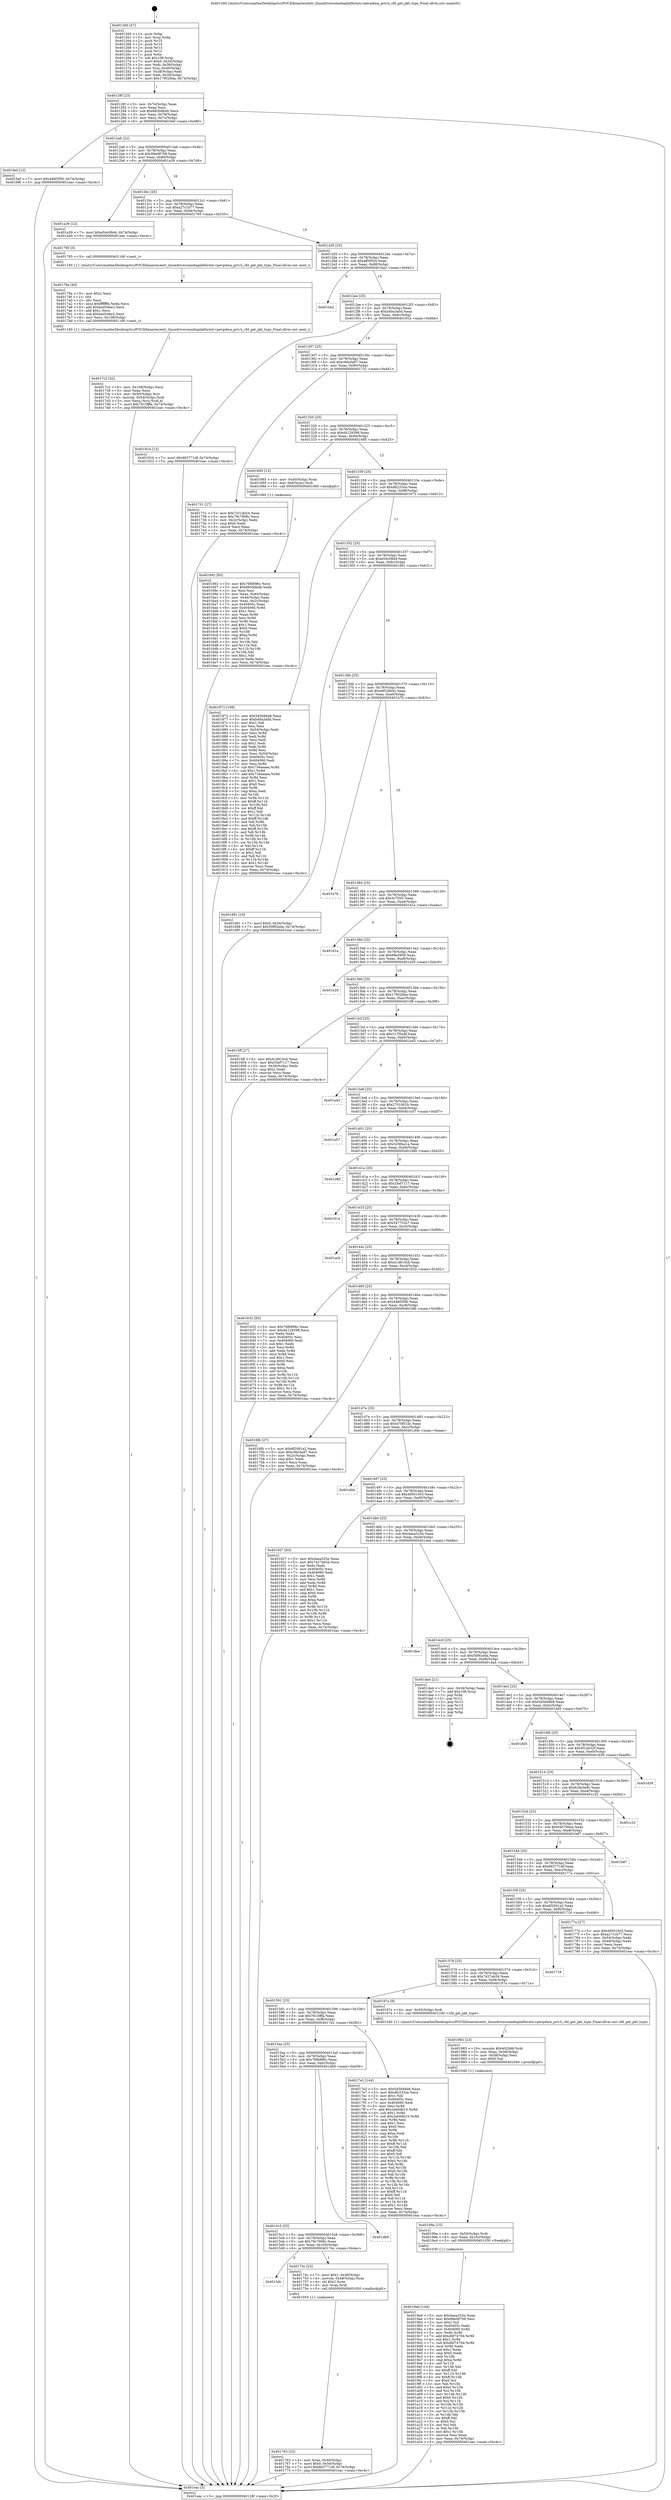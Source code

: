 digraph "0x401260" {
  label = "0x401260 (/mnt/c/Users/mathe/Desktop/tcc/POCII/binaries/extr_linuxdriversmediaplatformti-vpevpdma_priv.h_cfd_get_pkt_type_Final-ollvm.out::main(0))"
  labelloc = "t"
  node[shape=record]

  Entry [label="",width=0.3,height=0.3,shape=circle,fillcolor=black,style=filled]
  "0x40128f" [label="{
     0x40128f [23]\l
     | [instrs]\l
     &nbsp;&nbsp;0x40128f \<+3\>: mov -0x74(%rbp),%eax\l
     &nbsp;&nbsp;0x401292 \<+2\>: mov %eax,%ecx\l
     &nbsp;&nbsp;0x401294 \<+6\>: sub $0x8830db4b,%ecx\l
     &nbsp;&nbsp;0x40129a \<+3\>: mov %eax,-0x78(%rbp)\l
     &nbsp;&nbsp;0x40129d \<+3\>: mov %ecx,-0x7c(%rbp)\l
     &nbsp;&nbsp;0x4012a0 \<+6\>: je 00000000004016ef \<main+0x48f\>\l
  }"]
  "0x4016ef" [label="{
     0x4016ef [12]\l
     | [instrs]\l
     &nbsp;&nbsp;0x4016ef \<+7\>: movl $0x446f3f56,-0x74(%rbp)\l
     &nbsp;&nbsp;0x4016f6 \<+5\>: jmp 0000000000401eac \<main+0xc4c\>\l
  }"]
  "0x4012a6" [label="{
     0x4012a6 [22]\l
     | [instrs]\l
     &nbsp;&nbsp;0x4012a6 \<+5\>: jmp 00000000004012ab \<main+0x4b\>\l
     &nbsp;&nbsp;0x4012ab \<+3\>: mov -0x78(%rbp),%eax\l
     &nbsp;&nbsp;0x4012ae \<+5\>: sub $0x99e08709,%eax\l
     &nbsp;&nbsp;0x4012b3 \<+3\>: mov %eax,-0x80(%rbp)\l
     &nbsp;&nbsp;0x4012b6 \<+6\>: je 0000000000401a39 \<main+0x7d9\>\l
  }"]
  Exit [label="",width=0.3,height=0.3,shape=circle,fillcolor=black,style=filled,peripheries=2]
  "0x401a39" [label="{
     0x401a39 [12]\l
     | [instrs]\l
     &nbsp;&nbsp;0x401a39 \<+7\>: movl $0xe54c08d4,-0x74(%rbp)\l
     &nbsp;&nbsp;0x401a40 \<+5\>: jmp 0000000000401eac \<main+0xc4c\>\l
  }"]
  "0x4012bc" [label="{
     0x4012bc [25]\l
     | [instrs]\l
     &nbsp;&nbsp;0x4012bc \<+5\>: jmp 00000000004012c1 \<main+0x61\>\l
     &nbsp;&nbsp;0x4012c1 \<+3\>: mov -0x78(%rbp),%eax\l
     &nbsp;&nbsp;0x4012c4 \<+5\>: sub $0xa27c1b77,%eax\l
     &nbsp;&nbsp;0x4012c9 \<+6\>: mov %eax,-0x84(%rbp)\l
     &nbsp;&nbsp;0x4012cf \<+6\>: je 0000000000401795 \<main+0x535\>\l
  }"]
  "0x4019a9" [label="{
     0x4019a9 [144]\l
     | [instrs]\l
     &nbsp;&nbsp;0x4019a9 \<+5\>: mov $0x4aea325e,%eax\l
     &nbsp;&nbsp;0x4019ae \<+5\>: mov $0x99e08709,%esi\l
     &nbsp;&nbsp;0x4019b3 \<+2\>: mov $0x1,%cl\l
     &nbsp;&nbsp;0x4019b5 \<+7\>: mov 0x40405c,%edx\l
     &nbsp;&nbsp;0x4019bc \<+8\>: mov 0x404060,%r8d\l
     &nbsp;&nbsp;0x4019c4 \<+3\>: mov %edx,%r9d\l
     &nbsp;&nbsp;0x4019c7 \<+7\>: add $0xdbf7470d,%r9d\l
     &nbsp;&nbsp;0x4019ce \<+4\>: sub $0x1,%r9d\l
     &nbsp;&nbsp;0x4019d2 \<+7\>: sub $0xdbf7470d,%r9d\l
     &nbsp;&nbsp;0x4019d9 \<+4\>: imul %r9d,%edx\l
     &nbsp;&nbsp;0x4019dd \<+3\>: and $0x1,%edx\l
     &nbsp;&nbsp;0x4019e0 \<+3\>: cmp $0x0,%edx\l
     &nbsp;&nbsp;0x4019e3 \<+4\>: sete %r10b\l
     &nbsp;&nbsp;0x4019e7 \<+4\>: cmp $0xa,%r8d\l
     &nbsp;&nbsp;0x4019eb \<+4\>: setl %r11b\l
     &nbsp;&nbsp;0x4019ef \<+3\>: mov %r10b,%bl\l
     &nbsp;&nbsp;0x4019f2 \<+3\>: xor $0xff,%bl\l
     &nbsp;&nbsp;0x4019f5 \<+3\>: mov %r11b,%r14b\l
     &nbsp;&nbsp;0x4019f8 \<+4\>: xor $0xff,%r14b\l
     &nbsp;&nbsp;0x4019fc \<+3\>: xor $0x0,%cl\l
     &nbsp;&nbsp;0x4019ff \<+3\>: mov %bl,%r15b\l
     &nbsp;&nbsp;0x401a02 \<+4\>: and $0x0,%r15b\l
     &nbsp;&nbsp;0x401a06 \<+3\>: and %cl,%r10b\l
     &nbsp;&nbsp;0x401a09 \<+3\>: mov %r14b,%r12b\l
     &nbsp;&nbsp;0x401a0c \<+4\>: and $0x0,%r12b\l
     &nbsp;&nbsp;0x401a10 \<+3\>: and %cl,%r11b\l
     &nbsp;&nbsp;0x401a13 \<+3\>: or %r10b,%r15b\l
     &nbsp;&nbsp;0x401a16 \<+3\>: or %r11b,%r12b\l
     &nbsp;&nbsp;0x401a19 \<+3\>: xor %r12b,%r15b\l
     &nbsp;&nbsp;0x401a1c \<+3\>: or %r14b,%bl\l
     &nbsp;&nbsp;0x401a1f \<+3\>: xor $0xff,%bl\l
     &nbsp;&nbsp;0x401a22 \<+3\>: or $0x0,%cl\l
     &nbsp;&nbsp;0x401a25 \<+2\>: and %cl,%bl\l
     &nbsp;&nbsp;0x401a27 \<+3\>: or %bl,%r15b\l
     &nbsp;&nbsp;0x401a2a \<+4\>: test $0x1,%r15b\l
     &nbsp;&nbsp;0x401a2e \<+3\>: cmovne %esi,%eax\l
     &nbsp;&nbsp;0x401a31 \<+3\>: mov %eax,-0x74(%rbp)\l
     &nbsp;&nbsp;0x401a34 \<+5\>: jmp 0000000000401eac \<main+0xc4c\>\l
  }"]
  "0x401795" [label="{
     0x401795 [5]\l
     | [instrs]\l
     &nbsp;&nbsp;0x401795 \<+5\>: call 0000000000401160 \<next_i\>\l
     | [calls]\l
     &nbsp;&nbsp;0x401160 \{1\} (/mnt/c/Users/mathe/Desktop/tcc/POCII/binaries/extr_linuxdriversmediaplatformti-vpevpdma_priv.h_cfd_get_pkt_type_Final-ollvm.out::next_i)\l
  }"]
  "0x4012d5" [label="{
     0x4012d5 [25]\l
     | [instrs]\l
     &nbsp;&nbsp;0x4012d5 \<+5\>: jmp 00000000004012da \<main+0x7a\>\l
     &nbsp;&nbsp;0x4012da \<+3\>: mov -0x78(%rbp),%eax\l
     &nbsp;&nbsp;0x4012dd \<+5\>: sub $0xaff3f554,%eax\l
     &nbsp;&nbsp;0x4012e2 \<+6\>: mov %eax,-0x88(%rbp)\l
     &nbsp;&nbsp;0x4012e8 \<+6\>: je 0000000000401ba2 \<main+0x942\>\l
  }"]
  "0x40199a" [label="{
     0x40199a [15]\l
     | [instrs]\l
     &nbsp;&nbsp;0x40199a \<+4\>: mov -0x50(%rbp),%rdi\l
     &nbsp;&nbsp;0x40199e \<+6\>: mov %eax,-0x10c(%rbp)\l
     &nbsp;&nbsp;0x4019a4 \<+5\>: call 0000000000401030 \<free@plt\>\l
     | [calls]\l
     &nbsp;&nbsp;0x401030 \{1\} (unknown)\l
  }"]
  "0x401ba2" [label="{
     0x401ba2\l
  }", style=dashed]
  "0x4012ee" [label="{
     0x4012ee [25]\l
     | [instrs]\l
     &nbsp;&nbsp;0x4012ee \<+5\>: jmp 00000000004012f3 \<main+0x93\>\l
     &nbsp;&nbsp;0x4012f3 \<+3\>: mov -0x78(%rbp),%eax\l
     &nbsp;&nbsp;0x4012f6 \<+5\>: sub $0xb40a3a0d,%eax\l
     &nbsp;&nbsp;0x4012fb \<+6\>: mov %eax,-0x8c(%rbp)\l
     &nbsp;&nbsp;0x401301 \<+6\>: je 000000000040191b \<main+0x6bb\>\l
  }"]
  "0x401983" [label="{
     0x401983 [23]\l
     | [instrs]\l
     &nbsp;&nbsp;0x401983 \<+10\>: movabs $0x4020d6,%rdi\l
     &nbsp;&nbsp;0x40198d \<+3\>: mov %eax,-0x58(%rbp)\l
     &nbsp;&nbsp;0x401990 \<+3\>: mov -0x58(%rbp),%esi\l
     &nbsp;&nbsp;0x401993 \<+2\>: mov $0x0,%al\l
     &nbsp;&nbsp;0x401995 \<+5\>: call 0000000000401040 \<printf@plt\>\l
     | [calls]\l
     &nbsp;&nbsp;0x401040 \{1\} (unknown)\l
  }"]
  "0x40191b" [label="{
     0x40191b [12]\l
     | [instrs]\l
     &nbsp;&nbsp;0x40191b \<+7\>: movl $0x663771df,-0x74(%rbp)\l
     &nbsp;&nbsp;0x401922 \<+5\>: jmp 0000000000401eac \<main+0xc4c\>\l
  }"]
  "0x401307" [label="{
     0x401307 [25]\l
     | [instrs]\l
     &nbsp;&nbsp;0x401307 \<+5\>: jmp 000000000040130c \<main+0xac\>\l
     &nbsp;&nbsp;0x40130c \<+3\>: mov -0x78(%rbp),%eax\l
     &nbsp;&nbsp;0x40130f \<+5\>: sub $0xc9dc0a97,%eax\l
     &nbsp;&nbsp;0x401314 \<+6\>: mov %eax,-0x90(%rbp)\l
     &nbsp;&nbsp;0x40131a \<+6\>: je 0000000000401731 \<main+0x4d1\>\l
  }"]
  "0x4017c2" [label="{
     0x4017c2 [32]\l
     | [instrs]\l
     &nbsp;&nbsp;0x4017c2 \<+6\>: mov -0x108(%rbp),%ecx\l
     &nbsp;&nbsp;0x4017c8 \<+3\>: imul %eax,%ecx\l
     &nbsp;&nbsp;0x4017cb \<+4\>: mov -0x50(%rbp),%rsi\l
     &nbsp;&nbsp;0x4017cf \<+4\>: movslq -0x54(%rbp),%rdi\l
     &nbsp;&nbsp;0x4017d3 \<+3\>: mov %ecx,(%rsi,%rdi,4)\l
     &nbsp;&nbsp;0x4017d6 \<+7\>: movl $0x7615fffa,-0x74(%rbp)\l
     &nbsp;&nbsp;0x4017dd \<+5\>: jmp 0000000000401eac \<main+0xc4c\>\l
  }"]
  "0x401731" [label="{
     0x401731 [27]\l
     | [instrs]\l
     &nbsp;&nbsp;0x401731 \<+5\>: mov $0x7c51dd24,%eax\l
     &nbsp;&nbsp;0x401736 \<+5\>: mov $0x79c7908c,%ecx\l
     &nbsp;&nbsp;0x40173b \<+3\>: mov -0x2c(%rbp),%edx\l
     &nbsp;&nbsp;0x40173e \<+3\>: cmp $0x0,%edx\l
     &nbsp;&nbsp;0x401741 \<+3\>: cmove %ecx,%eax\l
     &nbsp;&nbsp;0x401744 \<+3\>: mov %eax,-0x74(%rbp)\l
     &nbsp;&nbsp;0x401747 \<+5\>: jmp 0000000000401eac \<main+0xc4c\>\l
  }"]
  "0x401320" [label="{
     0x401320 [25]\l
     | [instrs]\l
     &nbsp;&nbsp;0x401320 \<+5\>: jmp 0000000000401325 \<main+0xc5\>\l
     &nbsp;&nbsp;0x401325 \<+3\>: mov -0x78(%rbp),%eax\l
     &nbsp;&nbsp;0x401328 \<+5\>: sub $0xd4129398,%eax\l
     &nbsp;&nbsp;0x40132d \<+6\>: mov %eax,-0x94(%rbp)\l
     &nbsp;&nbsp;0x401333 \<+6\>: je 0000000000401685 \<main+0x425\>\l
  }"]
  "0x40179a" [label="{
     0x40179a [40]\l
     | [instrs]\l
     &nbsp;&nbsp;0x40179a \<+5\>: mov $0x2,%ecx\l
     &nbsp;&nbsp;0x40179f \<+1\>: cltd\l
     &nbsp;&nbsp;0x4017a0 \<+2\>: idiv %ecx\l
     &nbsp;&nbsp;0x4017a2 \<+6\>: imul $0xfffffffe,%edx,%ecx\l
     &nbsp;&nbsp;0x4017a8 \<+6\>: add $0xbed34be2,%ecx\l
     &nbsp;&nbsp;0x4017ae \<+3\>: add $0x1,%ecx\l
     &nbsp;&nbsp;0x4017b1 \<+6\>: sub $0xbed34be2,%ecx\l
     &nbsp;&nbsp;0x4017b7 \<+6\>: mov %ecx,-0x108(%rbp)\l
     &nbsp;&nbsp;0x4017bd \<+5\>: call 0000000000401160 \<next_i\>\l
     | [calls]\l
     &nbsp;&nbsp;0x401160 \{1\} (/mnt/c/Users/mathe/Desktop/tcc/POCII/binaries/extr_linuxdriversmediaplatformti-vpevpdma_priv.h_cfd_get_pkt_type_Final-ollvm.out::next_i)\l
  }"]
  "0x401685" [label="{
     0x401685 [13]\l
     | [instrs]\l
     &nbsp;&nbsp;0x401685 \<+4\>: mov -0x40(%rbp),%rax\l
     &nbsp;&nbsp;0x401689 \<+4\>: mov 0x8(%rax),%rdi\l
     &nbsp;&nbsp;0x40168d \<+5\>: call 0000000000401060 \<atoi@plt\>\l
     | [calls]\l
     &nbsp;&nbsp;0x401060 \{1\} (unknown)\l
  }"]
  "0x401339" [label="{
     0x401339 [25]\l
     | [instrs]\l
     &nbsp;&nbsp;0x401339 \<+5\>: jmp 000000000040133e \<main+0xde\>\l
     &nbsp;&nbsp;0x40133e \<+3\>: mov -0x78(%rbp),%eax\l
     &nbsp;&nbsp;0x401341 \<+5\>: sub $0xdfc233ce,%eax\l
     &nbsp;&nbsp;0x401346 \<+6\>: mov %eax,-0x98(%rbp)\l
     &nbsp;&nbsp;0x40134c \<+6\>: je 0000000000401872 \<main+0x612\>\l
  }"]
  "0x401763" [label="{
     0x401763 [23]\l
     | [instrs]\l
     &nbsp;&nbsp;0x401763 \<+4\>: mov %rax,-0x50(%rbp)\l
     &nbsp;&nbsp;0x401767 \<+7\>: movl $0x0,-0x54(%rbp)\l
     &nbsp;&nbsp;0x40176e \<+7\>: movl $0x663771df,-0x74(%rbp)\l
     &nbsp;&nbsp;0x401775 \<+5\>: jmp 0000000000401eac \<main+0xc4c\>\l
  }"]
  "0x401872" [label="{
     0x401872 [169]\l
     | [instrs]\l
     &nbsp;&nbsp;0x401872 \<+5\>: mov $0x545b94b8,%eax\l
     &nbsp;&nbsp;0x401877 \<+5\>: mov $0xb40a3a0d,%ecx\l
     &nbsp;&nbsp;0x40187c \<+2\>: mov $0x1,%dl\l
     &nbsp;&nbsp;0x40187e \<+2\>: xor %esi,%esi\l
     &nbsp;&nbsp;0x401880 \<+3\>: mov -0x54(%rbp),%edi\l
     &nbsp;&nbsp;0x401883 \<+3\>: mov %esi,%r8d\l
     &nbsp;&nbsp;0x401886 \<+3\>: sub %edi,%r8d\l
     &nbsp;&nbsp;0x401889 \<+2\>: mov %esi,%edi\l
     &nbsp;&nbsp;0x40188b \<+3\>: sub $0x1,%edi\l
     &nbsp;&nbsp;0x40188e \<+3\>: add %edi,%r8d\l
     &nbsp;&nbsp;0x401891 \<+3\>: sub %r8d,%esi\l
     &nbsp;&nbsp;0x401894 \<+3\>: mov %esi,-0x54(%rbp)\l
     &nbsp;&nbsp;0x401897 \<+7\>: mov 0x40405c,%esi\l
     &nbsp;&nbsp;0x40189e \<+7\>: mov 0x404060,%edi\l
     &nbsp;&nbsp;0x4018a5 \<+3\>: mov %esi,%r8d\l
     &nbsp;&nbsp;0x4018a8 \<+7\>: sub $0x734eaaea,%r8d\l
     &nbsp;&nbsp;0x4018af \<+4\>: sub $0x1,%r8d\l
     &nbsp;&nbsp;0x4018b3 \<+7\>: add $0x734eaaea,%r8d\l
     &nbsp;&nbsp;0x4018ba \<+4\>: imul %r8d,%esi\l
     &nbsp;&nbsp;0x4018be \<+3\>: and $0x1,%esi\l
     &nbsp;&nbsp;0x4018c1 \<+3\>: cmp $0x0,%esi\l
     &nbsp;&nbsp;0x4018c4 \<+4\>: sete %r9b\l
     &nbsp;&nbsp;0x4018c8 \<+3\>: cmp $0xa,%edi\l
     &nbsp;&nbsp;0x4018cb \<+4\>: setl %r10b\l
     &nbsp;&nbsp;0x4018cf \<+3\>: mov %r9b,%r11b\l
     &nbsp;&nbsp;0x4018d2 \<+4\>: xor $0xff,%r11b\l
     &nbsp;&nbsp;0x4018d6 \<+3\>: mov %r10b,%bl\l
     &nbsp;&nbsp;0x4018d9 \<+3\>: xor $0xff,%bl\l
     &nbsp;&nbsp;0x4018dc \<+3\>: xor $0x1,%dl\l
     &nbsp;&nbsp;0x4018df \<+3\>: mov %r11b,%r14b\l
     &nbsp;&nbsp;0x4018e2 \<+4\>: and $0xff,%r14b\l
     &nbsp;&nbsp;0x4018e6 \<+3\>: and %dl,%r9b\l
     &nbsp;&nbsp;0x4018e9 \<+3\>: mov %bl,%r15b\l
     &nbsp;&nbsp;0x4018ec \<+4\>: and $0xff,%r15b\l
     &nbsp;&nbsp;0x4018f0 \<+3\>: and %dl,%r10b\l
     &nbsp;&nbsp;0x4018f3 \<+3\>: or %r9b,%r14b\l
     &nbsp;&nbsp;0x4018f6 \<+3\>: or %r10b,%r15b\l
     &nbsp;&nbsp;0x4018f9 \<+3\>: xor %r15b,%r14b\l
     &nbsp;&nbsp;0x4018fc \<+3\>: or %bl,%r11b\l
     &nbsp;&nbsp;0x4018ff \<+4\>: xor $0xff,%r11b\l
     &nbsp;&nbsp;0x401903 \<+3\>: or $0x1,%dl\l
     &nbsp;&nbsp;0x401906 \<+3\>: and %dl,%r11b\l
     &nbsp;&nbsp;0x401909 \<+3\>: or %r11b,%r14b\l
     &nbsp;&nbsp;0x40190c \<+4\>: test $0x1,%r14b\l
     &nbsp;&nbsp;0x401910 \<+3\>: cmovne %ecx,%eax\l
     &nbsp;&nbsp;0x401913 \<+3\>: mov %eax,-0x74(%rbp)\l
     &nbsp;&nbsp;0x401916 \<+5\>: jmp 0000000000401eac \<main+0xc4c\>\l
  }"]
  "0x401352" [label="{
     0x401352 [25]\l
     | [instrs]\l
     &nbsp;&nbsp;0x401352 \<+5\>: jmp 0000000000401357 \<main+0xf7\>\l
     &nbsp;&nbsp;0x401357 \<+3\>: mov -0x78(%rbp),%eax\l
     &nbsp;&nbsp;0x40135a \<+5\>: sub $0xe54c08d4,%eax\l
     &nbsp;&nbsp;0x40135f \<+6\>: mov %eax,-0x9c(%rbp)\l
     &nbsp;&nbsp;0x401365 \<+6\>: je 0000000000401d91 \<main+0xb31\>\l
  }"]
  "0x4015dc" [label="{
     0x4015dc\l
  }", style=dashed]
  "0x401d91" [label="{
     0x401d91 [19]\l
     | [instrs]\l
     &nbsp;&nbsp;0x401d91 \<+7\>: movl $0x0,-0x34(%rbp)\l
     &nbsp;&nbsp;0x401d98 \<+7\>: movl $0x50f92eda,-0x74(%rbp)\l
     &nbsp;&nbsp;0x401d9f \<+5\>: jmp 0000000000401eac \<main+0xc4c\>\l
  }"]
  "0x40136b" [label="{
     0x40136b [25]\l
     | [instrs]\l
     &nbsp;&nbsp;0x40136b \<+5\>: jmp 0000000000401370 \<main+0x110\>\l
     &nbsp;&nbsp;0x401370 \<+3\>: mov -0x78(%rbp),%eax\l
     &nbsp;&nbsp;0x401373 \<+5\>: sub $0xe952804c,%eax\l
     &nbsp;&nbsp;0x401378 \<+6\>: mov %eax,-0xa0(%rbp)\l
     &nbsp;&nbsp;0x40137e \<+6\>: je 0000000000401b7b \<main+0x91b\>\l
  }"]
  "0x40174c" [label="{
     0x40174c [23]\l
     | [instrs]\l
     &nbsp;&nbsp;0x40174c \<+7\>: movl $0x1,-0x48(%rbp)\l
     &nbsp;&nbsp;0x401753 \<+4\>: movslq -0x48(%rbp),%rax\l
     &nbsp;&nbsp;0x401757 \<+4\>: shl $0x2,%rax\l
     &nbsp;&nbsp;0x40175b \<+3\>: mov %rax,%rdi\l
     &nbsp;&nbsp;0x40175e \<+5\>: call 0000000000401050 \<malloc@plt\>\l
     | [calls]\l
     &nbsp;&nbsp;0x401050 \{1\} (unknown)\l
  }"]
  "0x401b7b" [label="{
     0x401b7b\l
  }", style=dashed]
  "0x401384" [label="{
     0x401384 [25]\l
     | [instrs]\l
     &nbsp;&nbsp;0x401384 \<+5\>: jmp 0000000000401389 \<main+0x129\>\l
     &nbsp;&nbsp;0x401389 \<+3\>: mov -0x78(%rbp),%eax\l
     &nbsp;&nbsp;0x40138c \<+5\>: sub $0x3c7f3f2,%eax\l
     &nbsp;&nbsp;0x401391 \<+6\>: mov %eax,-0xa4(%rbp)\l
     &nbsp;&nbsp;0x401397 \<+6\>: je 0000000000401d1a \<main+0xaba\>\l
  }"]
  "0x4015c3" [label="{
     0x4015c3 [25]\l
     | [instrs]\l
     &nbsp;&nbsp;0x4015c3 \<+5\>: jmp 00000000004015c8 \<main+0x368\>\l
     &nbsp;&nbsp;0x4015c8 \<+3\>: mov -0x78(%rbp),%eax\l
     &nbsp;&nbsp;0x4015cb \<+5\>: sub $0x79c7908c,%eax\l
     &nbsp;&nbsp;0x4015d0 \<+6\>: mov %eax,-0x100(%rbp)\l
     &nbsp;&nbsp;0x4015d6 \<+6\>: je 000000000040174c \<main+0x4ec\>\l
  }"]
  "0x401d1a" [label="{
     0x401d1a\l
  }", style=dashed]
  "0x40139d" [label="{
     0x40139d [25]\l
     | [instrs]\l
     &nbsp;&nbsp;0x40139d \<+5\>: jmp 00000000004013a2 \<main+0x142\>\l
     &nbsp;&nbsp;0x4013a2 \<+3\>: mov -0x78(%rbp),%eax\l
     &nbsp;&nbsp;0x4013a5 \<+5\>: sub $0x69e5959,%eax\l
     &nbsp;&nbsp;0x4013aa \<+6\>: mov %eax,-0xa8(%rbp)\l
     &nbsp;&nbsp;0x4013b0 \<+6\>: je 0000000000401e29 \<main+0xbc9\>\l
  }"]
  "0x401db9" [label="{
     0x401db9\l
  }", style=dashed]
  "0x401e29" [label="{
     0x401e29\l
  }", style=dashed]
  "0x4013b6" [label="{
     0x4013b6 [25]\l
     | [instrs]\l
     &nbsp;&nbsp;0x4013b6 \<+5\>: jmp 00000000004013bb \<main+0x15b\>\l
     &nbsp;&nbsp;0x4013bb \<+3\>: mov -0x78(%rbp),%eax\l
     &nbsp;&nbsp;0x4013be \<+5\>: sub $0x179526da,%eax\l
     &nbsp;&nbsp;0x4013c3 \<+6\>: mov %eax,-0xac(%rbp)\l
     &nbsp;&nbsp;0x4013c9 \<+6\>: je 00000000004015ff \<main+0x39f\>\l
  }"]
  "0x4015aa" [label="{
     0x4015aa [25]\l
     | [instrs]\l
     &nbsp;&nbsp;0x4015aa \<+5\>: jmp 00000000004015af \<main+0x34f\>\l
     &nbsp;&nbsp;0x4015af \<+3\>: mov -0x78(%rbp),%eax\l
     &nbsp;&nbsp;0x4015b2 \<+5\>: sub $0x76fb896c,%eax\l
     &nbsp;&nbsp;0x4015b7 \<+6\>: mov %eax,-0xfc(%rbp)\l
     &nbsp;&nbsp;0x4015bd \<+6\>: je 0000000000401db9 \<main+0xb59\>\l
  }"]
  "0x4015ff" [label="{
     0x4015ff [27]\l
     | [instrs]\l
     &nbsp;&nbsp;0x4015ff \<+5\>: mov $0x41d810cb,%eax\l
     &nbsp;&nbsp;0x401604 \<+5\>: mov $0x33ef7117,%ecx\l
     &nbsp;&nbsp;0x401609 \<+3\>: mov -0x30(%rbp),%edx\l
     &nbsp;&nbsp;0x40160c \<+3\>: cmp $0x2,%edx\l
     &nbsp;&nbsp;0x40160f \<+3\>: cmovne %ecx,%eax\l
     &nbsp;&nbsp;0x401612 \<+3\>: mov %eax,-0x74(%rbp)\l
     &nbsp;&nbsp;0x401615 \<+5\>: jmp 0000000000401eac \<main+0xc4c\>\l
  }"]
  "0x4013cf" [label="{
     0x4013cf [25]\l
     | [instrs]\l
     &nbsp;&nbsp;0x4013cf \<+5\>: jmp 00000000004013d4 \<main+0x174\>\l
     &nbsp;&nbsp;0x4013d4 \<+3\>: mov -0x78(%rbp),%eax\l
     &nbsp;&nbsp;0x4013d7 \<+5\>: sub $0x217f5e4f,%eax\l
     &nbsp;&nbsp;0x4013dc \<+6\>: mov %eax,-0xb0(%rbp)\l
     &nbsp;&nbsp;0x4013e2 \<+6\>: je 0000000000401a45 \<main+0x7e5\>\l
  }"]
  "0x401eac" [label="{
     0x401eac [5]\l
     | [instrs]\l
     &nbsp;&nbsp;0x401eac \<+5\>: jmp 000000000040128f \<main+0x2f\>\l
  }"]
  "0x401260" [label="{
     0x401260 [47]\l
     | [instrs]\l
     &nbsp;&nbsp;0x401260 \<+1\>: push %rbp\l
     &nbsp;&nbsp;0x401261 \<+3\>: mov %rsp,%rbp\l
     &nbsp;&nbsp;0x401264 \<+2\>: push %r15\l
     &nbsp;&nbsp;0x401266 \<+2\>: push %r14\l
     &nbsp;&nbsp;0x401268 \<+2\>: push %r13\l
     &nbsp;&nbsp;0x40126a \<+2\>: push %r12\l
     &nbsp;&nbsp;0x40126c \<+1\>: push %rbx\l
     &nbsp;&nbsp;0x40126d \<+7\>: sub $0x108,%rsp\l
     &nbsp;&nbsp;0x401274 \<+7\>: movl $0x0,-0x34(%rbp)\l
     &nbsp;&nbsp;0x40127b \<+3\>: mov %edi,-0x38(%rbp)\l
     &nbsp;&nbsp;0x40127e \<+4\>: mov %rsi,-0x40(%rbp)\l
     &nbsp;&nbsp;0x401282 \<+3\>: mov -0x38(%rbp),%edi\l
     &nbsp;&nbsp;0x401285 \<+3\>: mov %edi,-0x30(%rbp)\l
     &nbsp;&nbsp;0x401288 \<+7\>: movl $0x179526da,-0x74(%rbp)\l
  }"]
  "0x4017e2" [label="{
     0x4017e2 [144]\l
     | [instrs]\l
     &nbsp;&nbsp;0x4017e2 \<+5\>: mov $0x545b94b8,%eax\l
     &nbsp;&nbsp;0x4017e7 \<+5\>: mov $0xdfc233ce,%ecx\l
     &nbsp;&nbsp;0x4017ec \<+2\>: mov $0x1,%dl\l
     &nbsp;&nbsp;0x4017ee \<+7\>: mov 0x40405c,%esi\l
     &nbsp;&nbsp;0x4017f5 \<+7\>: mov 0x404060,%edi\l
     &nbsp;&nbsp;0x4017fc \<+3\>: mov %esi,%r8d\l
     &nbsp;&nbsp;0x4017ff \<+7\>: add $0x2eb0db15,%r8d\l
     &nbsp;&nbsp;0x401806 \<+4\>: sub $0x1,%r8d\l
     &nbsp;&nbsp;0x40180a \<+7\>: sub $0x2eb0db15,%r8d\l
     &nbsp;&nbsp;0x401811 \<+4\>: imul %r8d,%esi\l
     &nbsp;&nbsp;0x401815 \<+3\>: and $0x1,%esi\l
     &nbsp;&nbsp;0x401818 \<+3\>: cmp $0x0,%esi\l
     &nbsp;&nbsp;0x40181b \<+4\>: sete %r9b\l
     &nbsp;&nbsp;0x40181f \<+3\>: cmp $0xa,%edi\l
     &nbsp;&nbsp;0x401822 \<+4\>: setl %r10b\l
     &nbsp;&nbsp;0x401826 \<+3\>: mov %r9b,%r11b\l
     &nbsp;&nbsp;0x401829 \<+4\>: xor $0xff,%r11b\l
     &nbsp;&nbsp;0x40182d \<+3\>: mov %r10b,%bl\l
     &nbsp;&nbsp;0x401830 \<+3\>: xor $0xff,%bl\l
     &nbsp;&nbsp;0x401833 \<+3\>: xor $0x0,%dl\l
     &nbsp;&nbsp;0x401836 \<+3\>: mov %r11b,%r14b\l
     &nbsp;&nbsp;0x401839 \<+4\>: and $0x0,%r14b\l
     &nbsp;&nbsp;0x40183d \<+3\>: and %dl,%r9b\l
     &nbsp;&nbsp;0x401840 \<+3\>: mov %bl,%r15b\l
     &nbsp;&nbsp;0x401843 \<+4\>: and $0x0,%r15b\l
     &nbsp;&nbsp;0x401847 \<+3\>: and %dl,%r10b\l
     &nbsp;&nbsp;0x40184a \<+3\>: or %r9b,%r14b\l
     &nbsp;&nbsp;0x40184d \<+3\>: or %r10b,%r15b\l
     &nbsp;&nbsp;0x401850 \<+3\>: xor %r15b,%r14b\l
     &nbsp;&nbsp;0x401853 \<+3\>: or %bl,%r11b\l
     &nbsp;&nbsp;0x401856 \<+4\>: xor $0xff,%r11b\l
     &nbsp;&nbsp;0x40185a \<+3\>: or $0x0,%dl\l
     &nbsp;&nbsp;0x40185d \<+3\>: and %dl,%r11b\l
     &nbsp;&nbsp;0x401860 \<+3\>: or %r11b,%r14b\l
     &nbsp;&nbsp;0x401863 \<+4\>: test $0x1,%r14b\l
     &nbsp;&nbsp;0x401867 \<+3\>: cmovne %ecx,%eax\l
     &nbsp;&nbsp;0x40186a \<+3\>: mov %eax,-0x74(%rbp)\l
     &nbsp;&nbsp;0x40186d \<+5\>: jmp 0000000000401eac \<main+0xc4c\>\l
  }"]
  "0x401a45" [label="{
     0x401a45\l
  }", style=dashed]
  "0x4013e8" [label="{
     0x4013e8 [25]\l
     | [instrs]\l
     &nbsp;&nbsp;0x4013e8 \<+5\>: jmp 00000000004013ed \<main+0x18d\>\l
     &nbsp;&nbsp;0x4013ed \<+3\>: mov -0x78(%rbp),%eax\l
     &nbsp;&nbsp;0x4013f0 \<+5\>: sub $0x2701001b,%eax\l
     &nbsp;&nbsp;0x4013f5 \<+6\>: mov %eax,-0xb4(%rbp)\l
     &nbsp;&nbsp;0x4013fb \<+6\>: je 0000000000401e57 \<main+0xbf7\>\l
  }"]
  "0x401591" [label="{
     0x401591 [25]\l
     | [instrs]\l
     &nbsp;&nbsp;0x401591 \<+5\>: jmp 0000000000401596 \<main+0x336\>\l
     &nbsp;&nbsp;0x401596 \<+3\>: mov -0x78(%rbp),%eax\l
     &nbsp;&nbsp;0x401599 \<+5\>: sub $0x7615fffa,%eax\l
     &nbsp;&nbsp;0x40159e \<+6\>: mov %eax,-0xf8(%rbp)\l
     &nbsp;&nbsp;0x4015a4 \<+6\>: je 00000000004017e2 \<main+0x582\>\l
  }"]
  "0x401e57" [label="{
     0x401e57\l
  }", style=dashed]
  "0x401401" [label="{
     0x401401 [25]\l
     | [instrs]\l
     &nbsp;&nbsp;0x401401 \<+5\>: jmp 0000000000401406 \<main+0x1a6\>\l
     &nbsp;&nbsp;0x401406 \<+3\>: mov -0x78(%rbp),%eax\l
     &nbsp;&nbsp;0x401409 \<+5\>: sub $0x3206ba1a,%eax\l
     &nbsp;&nbsp;0x40140e \<+6\>: mov %eax,-0xb8(%rbp)\l
     &nbsp;&nbsp;0x401414 \<+6\>: je 0000000000401d80 \<main+0xb20\>\l
  }"]
  "0x40197a" [label="{
     0x40197a [9]\l
     | [instrs]\l
     &nbsp;&nbsp;0x40197a \<+4\>: mov -0x50(%rbp),%rdi\l
     &nbsp;&nbsp;0x40197e \<+5\>: call 0000000000401240 \<cfd_get_pkt_type\>\l
     | [calls]\l
     &nbsp;&nbsp;0x401240 \{1\} (/mnt/c/Users/mathe/Desktop/tcc/POCII/binaries/extr_linuxdriversmediaplatformti-vpevpdma_priv.h_cfd_get_pkt_type_Final-ollvm.out::cfd_get_pkt_type)\l
  }"]
  "0x401d80" [label="{
     0x401d80\l
  }", style=dashed]
  "0x40141a" [label="{
     0x40141a [25]\l
     | [instrs]\l
     &nbsp;&nbsp;0x40141a \<+5\>: jmp 000000000040141f \<main+0x1bf\>\l
     &nbsp;&nbsp;0x40141f \<+3\>: mov -0x78(%rbp),%eax\l
     &nbsp;&nbsp;0x401422 \<+5\>: sub $0x33ef7117,%eax\l
     &nbsp;&nbsp;0x401427 \<+6\>: mov %eax,-0xbc(%rbp)\l
     &nbsp;&nbsp;0x40142d \<+6\>: je 000000000040161a \<main+0x3ba\>\l
  }"]
  "0x401578" [label="{
     0x401578 [25]\l
     | [instrs]\l
     &nbsp;&nbsp;0x401578 \<+5\>: jmp 000000000040157d \<main+0x31d\>\l
     &nbsp;&nbsp;0x40157d \<+3\>: mov -0x78(%rbp),%eax\l
     &nbsp;&nbsp;0x401580 \<+5\>: sub $0x7427eb34,%eax\l
     &nbsp;&nbsp;0x401585 \<+6\>: mov %eax,-0xf4(%rbp)\l
     &nbsp;&nbsp;0x40158b \<+6\>: je 000000000040197a \<main+0x71a\>\l
  }"]
  "0x40161a" [label="{
     0x40161a\l
  }", style=dashed]
  "0x401433" [label="{
     0x401433 [25]\l
     | [instrs]\l
     &nbsp;&nbsp;0x401433 \<+5\>: jmp 0000000000401438 \<main+0x1d8\>\l
     &nbsp;&nbsp;0x401438 \<+3\>: mov -0x78(%rbp),%eax\l
     &nbsp;&nbsp;0x40143b \<+5\>: sub $0x347752e7,%eax\l
     &nbsp;&nbsp;0x401440 \<+6\>: mov %eax,-0xc0(%rbp)\l
     &nbsp;&nbsp;0x401446 \<+6\>: je 0000000000401acb \<main+0x86b\>\l
  }"]
  "0x401716" [label="{
     0x401716\l
  }", style=dashed]
  "0x401acb" [label="{
     0x401acb\l
  }", style=dashed]
  "0x40144c" [label="{
     0x40144c [25]\l
     | [instrs]\l
     &nbsp;&nbsp;0x40144c \<+5\>: jmp 0000000000401451 \<main+0x1f1\>\l
     &nbsp;&nbsp;0x401451 \<+3\>: mov -0x78(%rbp),%eax\l
     &nbsp;&nbsp;0x401454 \<+5\>: sub $0x41d810cb,%eax\l
     &nbsp;&nbsp;0x401459 \<+6\>: mov %eax,-0xc4(%rbp)\l
     &nbsp;&nbsp;0x40145f \<+6\>: je 0000000000401632 \<main+0x3d2\>\l
  }"]
  "0x40155f" [label="{
     0x40155f [25]\l
     | [instrs]\l
     &nbsp;&nbsp;0x40155f \<+5\>: jmp 0000000000401564 \<main+0x304\>\l
     &nbsp;&nbsp;0x401564 \<+3\>: mov -0x78(%rbp),%eax\l
     &nbsp;&nbsp;0x401567 \<+5\>: sub $0x6f2091a2,%eax\l
     &nbsp;&nbsp;0x40156c \<+6\>: mov %eax,-0xf0(%rbp)\l
     &nbsp;&nbsp;0x401572 \<+6\>: je 0000000000401716 \<main+0x4b6\>\l
  }"]
  "0x401632" [label="{
     0x401632 [83]\l
     | [instrs]\l
     &nbsp;&nbsp;0x401632 \<+5\>: mov $0x76fb896c,%eax\l
     &nbsp;&nbsp;0x401637 \<+5\>: mov $0xd4129398,%ecx\l
     &nbsp;&nbsp;0x40163c \<+2\>: xor %edx,%edx\l
     &nbsp;&nbsp;0x40163e \<+7\>: mov 0x40405c,%esi\l
     &nbsp;&nbsp;0x401645 \<+7\>: mov 0x404060,%edi\l
     &nbsp;&nbsp;0x40164c \<+3\>: sub $0x1,%edx\l
     &nbsp;&nbsp;0x40164f \<+3\>: mov %esi,%r8d\l
     &nbsp;&nbsp;0x401652 \<+3\>: add %edx,%r8d\l
     &nbsp;&nbsp;0x401655 \<+4\>: imul %r8d,%esi\l
     &nbsp;&nbsp;0x401659 \<+3\>: and $0x1,%esi\l
     &nbsp;&nbsp;0x40165c \<+3\>: cmp $0x0,%esi\l
     &nbsp;&nbsp;0x40165f \<+4\>: sete %r9b\l
     &nbsp;&nbsp;0x401663 \<+3\>: cmp $0xa,%edi\l
     &nbsp;&nbsp;0x401666 \<+4\>: setl %r10b\l
     &nbsp;&nbsp;0x40166a \<+3\>: mov %r9b,%r11b\l
     &nbsp;&nbsp;0x40166d \<+3\>: and %r10b,%r11b\l
     &nbsp;&nbsp;0x401670 \<+3\>: xor %r10b,%r9b\l
     &nbsp;&nbsp;0x401673 \<+3\>: or %r9b,%r11b\l
     &nbsp;&nbsp;0x401676 \<+4\>: test $0x1,%r11b\l
     &nbsp;&nbsp;0x40167a \<+3\>: cmovne %ecx,%eax\l
     &nbsp;&nbsp;0x40167d \<+3\>: mov %eax,-0x74(%rbp)\l
     &nbsp;&nbsp;0x401680 \<+5\>: jmp 0000000000401eac \<main+0xc4c\>\l
  }"]
  "0x401465" [label="{
     0x401465 [25]\l
     | [instrs]\l
     &nbsp;&nbsp;0x401465 \<+5\>: jmp 000000000040146a \<main+0x20a\>\l
     &nbsp;&nbsp;0x40146a \<+3\>: mov -0x78(%rbp),%eax\l
     &nbsp;&nbsp;0x40146d \<+5\>: sub $0x446f3f56,%eax\l
     &nbsp;&nbsp;0x401472 \<+6\>: mov %eax,-0xc8(%rbp)\l
     &nbsp;&nbsp;0x401478 \<+6\>: je 00000000004016fb \<main+0x49b\>\l
  }"]
  "0x401692" [label="{
     0x401692 [93]\l
     | [instrs]\l
     &nbsp;&nbsp;0x401692 \<+5\>: mov $0x76fb896c,%ecx\l
     &nbsp;&nbsp;0x401697 \<+5\>: mov $0x8830db4b,%edx\l
     &nbsp;&nbsp;0x40169c \<+2\>: xor %esi,%esi\l
     &nbsp;&nbsp;0x40169e \<+3\>: mov %eax,-0x44(%rbp)\l
     &nbsp;&nbsp;0x4016a1 \<+3\>: mov -0x44(%rbp),%eax\l
     &nbsp;&nbsp;0x4016a4 \<+3\>: mov %eax,-0x2c(%rbp)\l
     &nbsp;&nbsp;0x4016a7 \<+7\>: mov 0x40405c,%eax\l
     &nbsp;&nbsp;0x4016ae \<+8\>: mov 0x404060,%r8d\l
     &nbsp;&nbsp;0x4016b6 \<+3\>: sub $0x1,%esi\l
     &nbsp;&nbsp;0x4016b9 \<+3\>: mov %eax,%r9d\l
     &nbsp;&nbsp;0x4016bc \<+3\>: add %esi,%r9d\l
     &nbsp;&nbsp;0x4016bf \<+4\>: imul %r9d,%eax\l
     &nbsp;&nbsp;0x4016c3 \<+3\>: and $0x1,%eax\l
     &nbsp;&nbsp;0x4016c6 \<+3\>: cmp $0x0,%eax\l
     &nbsp;&nbsp;0x4016c9 \<+4\>: sete %r10b\l
     &nbsp;&nbsp;0x4016cd \<+4\>: cmp $0xa,%r8d\l
     &nbsp;&nbsp;0x4016d1 \<+4\>: setl %r11b\l
     &nbsp;&nbsp;0x4016d5 \<+3\>: mov %r10b,%bl\l
     &nbsp;&nbsp;0x4016d8 \<+3\>: and %r11b,%bl\l
     &nbsp;&nbsp;0x4016db \<+3\>: xor %r11b,%r10b\l
     &nbsp;&nbsp;0x4016de \<+3\>: or %r10b,%bl\l
     &nbsp;&nbsp;0x4016e1 \<+3\>: test $0x1,%bl\l
     &nbsp;&nbsp;0x4016e4 \<+3\>: cmovne %edx,%ecx\l
     &nbsp;&nbsp;0x4016e7 \<+3\>: mov %ecx,-0x74(%rbp)\l
     &nbsp;&nbsp;0x4016ea \<+5\>: jmp 0000000000401eac \<main+0xc4c\>\l
  }"]
  "0x40177a" [label="{
     0x40177a [27]\l
     | [instrs]\l
     &nbsp;&nbsp;0x40177a \<+5\>: mov $0x495019c5,%eax\l
     &nbsp;&nbsp;0x40177f \<+5\>: mov $0xa27c1b77,%ecx\l
     &nbsp;&nbsp;0x401784 \<+3\>: mov -0x54(%rbp),%edx\l
     &nbsp;&nbsp;0x401787 \<+3\>: cmp -0x48(%rbp),%edx\l
     &nbsp;&nbsp;0x40178a \<+3\>: cmovl %ecx,%eax\l
     &nbsp;&nbsp;0x40178d \<+3\>: mov %eax,-0x74(%rbp)\l
     &nbsp;&nbsp;0x401790 \<+5\>: jmp 0000000000401eac \<main+0xc4c\>\l
  }"]
  "0x4016fb" [label="{
     0x4016fb [27]\l
     | [instrs]\l
     &nbsp;&nbsp;0x4016fb \<+5\>: mov $0x6f2091a2,%eax\l
     &nbsp;&nbsp;0x401700 \<+5\>: mov $0xc9dc0a97,%ecx\l
     &nbsp;&nbsp;0x401705 \<+3\>: mov -0x2c(%rbp),%edx\l
     &nbsp;&nbsp;0x401708 \<+3\>: cmp $0x1,%edx\l
     &nbsp;&nbsp;0x40170b \<+3\>: cmovl %ecx,%eax\l
     &nbsp;&nbsp;0x40170e \<+3\>: mov %eax,-0x74(%rbp)\l
     &nbsp;&nbsp;0x401711 \<+5\>: jmp 0000000000401eac \<main+0xc4c\>\l
  }"]
  "0x40147e" [label="{
     0x40147e [25]\l
     | [instrs]\l
     &nbsp;&nbsp;0x40147e \<+5\>: jmp 0000000000401483 \<main+0x223\>\l
     &nbsp;&nbsp;0x401483 \<+3\>: mov -0x78(%rbp),%eax\l
     &nbsp;&nbsp;0x401486 \<+5\>: sub $0x470f51bc,%eax\l
     &nbsp;&nbsp;0x40148b \<+6\>: mov %eax,-0xcc(%rbp)\l
     &nbsp;&nbsp;0x401491 \<+6\>: je 0000000000401d0e \<main+0xaae\>\l
  }"]
  "0x401546" [label="{
     0x401546 [25]\l
     | [instrs]\l
     &nbsp;&nbsp;0x401546 \<+5\>: jmp 000000000040154b \<main+0x2eb\>\l
     &nbsp;&nbsp;0x40154b \<+3\>: mov -0x78(%rbp),%eax\l
     &nbsp;&nbsp;0x40154e \<+5\>: sub $0x663771df,%eax\l
     &nbsp;&nbsp;0x401553 \<+6\>: mov %eax,-0xec(%rbp)\l
     &nbsp;&nbsp;0x401559 \<+6\>: je 000000000040177a \<main+0x51a\>\l
  }"]
  "0x401d0e" [label="{
     0x401d0e\l
  }", style=dashed]
  "0x401497" [label="{
     0x401497 [25]\l
     | [instrs]\l
     &nbsp;&nbsp;0x401497 \<+5\>: jmp 000000000040149c \<main+0x23c\>\l
     &nbsp;&nbsp;0x40149c \<+3\>: mov -0x78(%rbp),%eax\l
     &nbsp;&nbsp;0x40149f \<+5\>: sub $0x495019c5,%eax\l
     &nbsp;&nbsp;0x4014a4 \<+6\>: mov %eax,-0xd0(%rbp)\l
     &nbsp;&nbsp;0x4014aa \<+6\>: je 0000000000401927 \<main+0x6c7\>\l
  }"]
  "0x401b87" [label="{
     0x401b87\l
  }", style=dashed]
  "0x401927" [label="{
     0x401927 [83]\l
     | [instrs]\l
     &nbsp;&nbsp;0x401927 \<+5\>: mov $0x4aea325e,%eax\l
     &nbsp;&nbsp;0x40192c \<+5\>: mov $0x7427eb34,%ecx\l
     &nbsp;&nbsp;0x401931 \<+2\>: xor %edx,%edx\l
     &nbsp;&nbsp;0x401933 \<+7\>: mov 0x40405c,%esi\l
     &nbsp;&nbsp;0x40193a \<+7\>: mov 0x404060,%edi\l
     &nbsp;&nbsp;0x401941 \<+3\>: sub $0x1,%edx\l
     &nbsp;&nbsp;0x401944 \<+3\>: mov %esi,%r8d\l
     &nbsp;&nbsp;0x401947 \<+3\>: add %edx,%r8d\l
     &nbsp;&nbsp;0x40194a \<+4\>: imul %r8d,%esi\l
     &nbsp;&nbsp;0x40194e \<+3\>: and $0x1,%esi\l
     &nbsp;&nbsp;0x401951 \<+3\>: cmp $0x0,%esi\l
     &nbsp;&nbsp;0x401954 \<+4\>: sete %r9b\l
     &nbsp;&nbsp;0x401958 \<+3\>: cmp $0xa,%edi\l
     &nbsp;&nbsp;0x40195b \<+4\>: setl %r10b\l
     &nbsp;&nbsp;0x40195f \<+3\>: mov %r9b,%r11b\l
     &nbsp;&nbsp;0x401962 \<+3\>: and %r10b,%r11b\l
     &nbsp;&nbsp;0x401965 \<+3\>: xor %r10b,%r9b\l
     &nbsp;&nbsp;0x401968 \<+3\>: or %r9b,%r11b\l
     &nbsp;&nbsp;0x40196b \<+4\>: test $0x1,%r11b\l
     &nbsp;&nbsp;0x40196f \<+3\>: cmovne %ecx,%eax\l
     &nbsp;&nbsp;0x401972 \<+3\>: mov %eax,-0x74(%rbp)\l
     &nbsp;&nbsp;0x401975 \<+5\>: jmp 0000000000401eac \<main+0xc4c\>\l
  }"]
  "0x4014b0" [label="{
     0x4014b0 [25]\l
     | [instrs]\l
     &nbsp;&nbsp;0x4014b0 \<+5\>: jmp 00000000004014b5 \<main+0x255\>\l
     &nbsp;&nbsp;0x4014b5 \<+3\>: mov -0x78(%rbp),%eax\l
     &nbsp;&nbsp;0x4014b8 \<+5\>: sub $0x4aea325e,%eax\l
     &nbsp;&nbsp;0x4014bd \<+6\>: mov %eax,-0xd4(%rbp)\l
     &nbsp;&nbsp;0x4014c3 \<+6\>: je 0000000000401dee \<main+0xb8e\>\l
  }"]
  "0x40152d" [label="{
     0x40152d [25]\l
     | [instrs]\l
     &nbsp;&nbsp;0x40152d \<+5\>: jmp 0000000000401532 \<main+0x2d2\>\l
     &nbsp;&nbsp;0x401532 \<+3\>: mov -0x78(%rbp),%eax\l
     &nbsp;&nbsp;0x401535 \<+5\>: sub $0x64070bea,%eax\l
     &nbsp;&nbsp;0x40153a \<+6\>: mov %eax,-0xe8(%rbp)\l
     &nbsp;&nbsp;0x401540 \<+6\>: je 0000000000401b87 \<main+0x927\>\l
  }"]
  "0x401dee" [label="{
     0x401dee\l
  }", style=dashed]
  "0x4014c9" [label="{
     0x4014c9 [25]\l
     | [instrs]\l
     &nbsp;&nbsp;0x4014c9 \<+5\>: jmp 00000000004014ce \<main+0x26e\>\l
     &nbsp;&nbsp;0x4014ce \<+3\>: mov -0x78(%rbp),%eax\l
     &nbsp;&nbsp;0x4014d1 \<+5\>: sub $0x50f92eda,%eax\l
     &nbsp;&nbsp;0x4014d6 \<+6\>: mov %eax,-0xd8(%rbp)\l
     &nbsp;&nbsp;0x4014dc \<+6\>: je 0000000000401da4 \<main+0xb44\>\l
  }"]
  "0x401c32" [label="{
     0x401c32\l
  }", style=dashed]
  "0x401da4" [label="{
     0x401da4 [21]\l
     | [instrs]\l
     &nbsp;&nbsp;0x401da4 \<+3\>: mov -0x34(%rbp),%eax\l
     &nbsp;&nbsp;0x401da7 \<+7\>: add $0x108,%rsp\l
     &nbsp;&nbsp;0x401dae \<+1\>: pop %rbx\l
     &nbsp;&nbsp;0x401daf \<+2\>: pop %r12\l
     &nbsp;&nbsp;0x401db1 \<+2\>: pop %r13\l
     &nbsp;&nbsp;0x401db3 \<+2\>: pop %r14\l
     &nbsp;&nbsp;0x401db5 \<+2\>: pop %r15\l
     &nbsp;&nbsp;0x401db7 \<+1\>: pop %rbp\l
     &nbsp;&nbsp;0x401db8 \<+1\>: ret\l
  }"]
  "0x4014e2" [label="{
     0x4014e2 [25]\l
     | [instrs]\l
     &nbsp;&nbsp;0x4014e2 \<+5\>: jmp 00000000004014e7 \<main+0x287\>\l
     &nbsp;&nbsp;0x4014e7 \<+3\>: mov -0x78(%rbp),%eax\l
     &nbsp;&nbsp;0x4014ea \<+5\>: sub $0x545b94b8,%eax\l
     &nbsp;&nbsp;0x4014ef \<+6\>: mov %eax,-0xdc(%rbp)\l
     &nbsp;&nbsp;0x4014f5 \<+6\>: je 0000000000401dd5 \<main+0xb75\>\l
  }"]
  "0x401514" [label="{
     0x401514 [25]\l
     | [instrs]\l
     &nbsp;&nbsp;0x401514 \<+5\>: jmp 0000000000401519 \<main+0x2b9\>\l
     &nbsp;&nbsp;0x401519 \<+3\>: mov -0x78(%rbp),%eax\l
     &nbsp;&nbsp;0x40151c \<+5\>: sub $0x63dc0e9c,%eax\l
     &nbsp;&nbsp;0x401521 \<+6\>: mov %eax,-0xe4(%rbp)\l
     &nbsp;&nbsp;0x401527 \<+6\>: je 0000000000401c32 \<main+0x9d2\>\l
  }"]
  "0x401dd5" [label="{
     0x401dd5\l
  }", style=dashed]
  "0x4014fb" [label="{
     0x4014fb [25]\l
     | [instrs]\l
     &nbsp;&nbsp;0x4014fb \<+5\>: jmp 0000000000401500 \<main+0x2a0\>\l
     &nbsp;&nbsp;0x401500 \<+3\>: mov -0x78(%rbp),%eax\l
     &nbsp;&nbsp;0x401503 \<+5\>: sub $0x5f1d432f,%eax\l
     &nbsp;&nbsp;0x401508 \<+6\>: mov %eax,-0xe0(%rbp)\l
     &nbsp;&nbsp;0x40150e \<+6\>: je 0000000000401d39 \<main+0xad9\>\l
  }"]
  "0x401d39" [label="{
     0x401d39\l
  }", style=dashed]
  Entry -> "0x401260" [label=" 1"]
  "0x40128f" -> "0x4016ef" [label=" 1"]
  "0x40128f" -> "0x4012a6" [label=" 17"]
  "0x401da4" -> Exit [label=" 1"]
  "0x4012a6" -> "0x401a39" [label=" 1"]
  "0x4012a6" -> "0x4012bc" [label=" 16"]
  "0x401d91" -> "0x401eac" [label=" 1"]
  "0x4012bc" -> "0x401795" [label=" 1"]
  "0x4012bc" -> "0x4012d5" [label=" 15"]
  "0x401a39" -> "0x401eac" [label=" 1"]
  "0x4012d5" -> "0x401ba2" [label=" 0"]
  "0x4012d5" -> "0x4012ee" [label=" 15"]
  "0x4019a9" -> "0x401eac" [label=" 1"]
  "0x4012ee" -> "0x40191b" [label=" 1"]
  "0x4012ee" -> "0x401307" [label=" 14"]
  "0x40199a" -> "0x4019a9" [label=" 1"]
  "0x401307" -> "0x401731" [label=" 1"]
  "0x401307" -> "0x401320" [label=" 13"]
  "0x401983" -> "0x40199a" [label=" 1"]
  "0x401320" -> "0x401685" [label=" 1"]
  "0x401320" -> "0x401339" [label=" 12"]
  "0x40197a" -> "0x401983" [label=" 1"]
  "0x401339" -> "0x401872" [label=" 1"]
  "0x401339" -> "0x401352" [label=" 11"]
  "0x401927" -> "0x401eac" [label=" 1"]
  "0x401352" -> "0x401d91" [label=" 1"]
  "0x401352" -> "0x40136b" [label=" 10"]
  "0x40191b" -> "0x401eac" [label=" 1"]
  "0x40136b" -> "0x401b7b" [label=" 0"]
  "0x40136b" -> "0x401384" [label=" 10"]
  "0x401872" -> "0x401eac" [label=" 1"]
  "0x401384" -> "0x401d1a" [label=" 0"]
  "0x401384" -> "0x40139d" [label=" 10"]
  "0x4017c2" -> "0x401eac" [label=" 1"]
  "0x40139d" -> "0x401e29" [label=" 0"]
  "0x40139d" -> "0x4013b6" [label=" 10"]
  "0x40179a" -> "0x4017c2" [label=" 1"]
  "0x4013b6" -> "0x4015ff" [label=" 1"]
  "0x4013b6" -> "0x4013cf" [label=" 9"]
  "0x4015ff" -> "0x401eac" [label=" 1"]
  "0x401260" -> "0x40128f" [label=" 1"]
  "0x401eac" -> "0x40128f" [label=" 17"]
  "0x40177a" -> "0x401eac" [label=" 2"]
  "0x4013cf" -> "0x401a45" [label=" 0"]
  "0x4013cf" -> "0x4013e8" [label=" 9"]
  "0x401763" -> "0x401eac" [label=" 1"]
  "0x4013e8" -> "0x401e57" [label=" 0"]
  "0x4013e8" -> "0x401401" [label=" 9"]
  "0x4015c3" -> "0x4015dc" [label=" 0"]
  "0x401401" -> "0x401d80" [label=" 0"]
  "0x401401" -> "0x40141a" [label=" 9"]
  "0x4015c3" -> "0x40174c" [label=" 1"]
  "0x40141a" -> "0x40161a" [label=" 0"]
  "0x40141a" -> "0x401433" [label=" 9"]
  "0x4015aa" -> "0x4015c3" [label=" 1"]
  "0x401433" -> "0x401acb" [label=" 0"]
  "0x401433" -> "0x40144c" [label=" 9"]
  "0x4015aa" -> "0x401db9" [label=" 0"]
  "0x40144c" -> "0x401632" [label=" 1"]
  "0x40144c" -> "0x401465" [label=" 8"]
  "0x401632" -> "0x401eac" [label=" 1"]
  "0x401685" -> "0x401692" [label=" 1"]
  "0x401692" -> "0x401eac" [label=" 1"]
  "0x4016ef" -> "0x401eac" [label=" 1"]
  "0x401591" -> "0x4015aa" [label=" 1"]
  "0x401465" -> "0x4016fb" [label=" 1"]
  "0x401465" -> "0x40147e" [label=" 7"]
  "0x4016fb" -> "0x401eac" [label=" 1"]
  "0x401731" -> "0x401eac" [label=" 1"]
  "0x401591" -> "0x4017e2" [label=" 1"]
  "0x40147e" -> "0x401d0e" [label=" 0"]
  "0x40147e" -> "0x401497" [label=" 7"]
  "0x401578" -> "0x401591" [label=" 2"]
  "0x401497" -> "0x401927" [label=" 1"]
  "0x401497" -> "0x4014b0" [label=" 6"]
  "0x401578" -> "0x40197a" [label=" 1"]
  "0x4014b0" -> "0x401dee" [label=" 0"]
  "0x4014b0" -> "0x4014c9" [label=" 6"]
  "0x40155f" -> "0x401578" [label=" 3"]
  "0x4014c9" -> "0x401da4" [label=" 1"]
  "0x4014c9" -> "0x4014e2" [label=" 5"]
  "0x40155f" -> "0x401716" [label=" 0"]
  "0x4014e2" -> "0x401dd5" [label=" 0"]
  "0x4014e2" -> "0x4014fb" [label=" 5"]
  "0x401546" -> "0x40155f" [label=" 3"]
  "0x4014fb" -> "0x401d39" [label=" 0"]
  "0x4014fb" -> "0x401514" [label=" 5"]
  "0x401795" -> "0x40179a" [label=" 1"]
  "0x401514" -> "0x401c32" [label=" 0"]
  "0x401514" -> "0x40152d" [label=" 5"]
  "0x4017e2" -> "0x401eac" [label=" 1"]
  "0x40152d" -> "0x401b87" [label=" 0"]
  "0x40152d" -> "0x401546" [label=" 5"]
  "0x40174c" -> "0x401763" [label=" 1"]
  "0x401546" -> "0x40177a" [label=" 2"]
}
